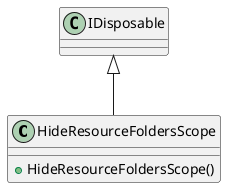 @startuml
class HideResourceFoldersScope {
    + HideResourceFoldersScope()
}
IDisposable <|-- HideResourceFoldersScope
@enduml
